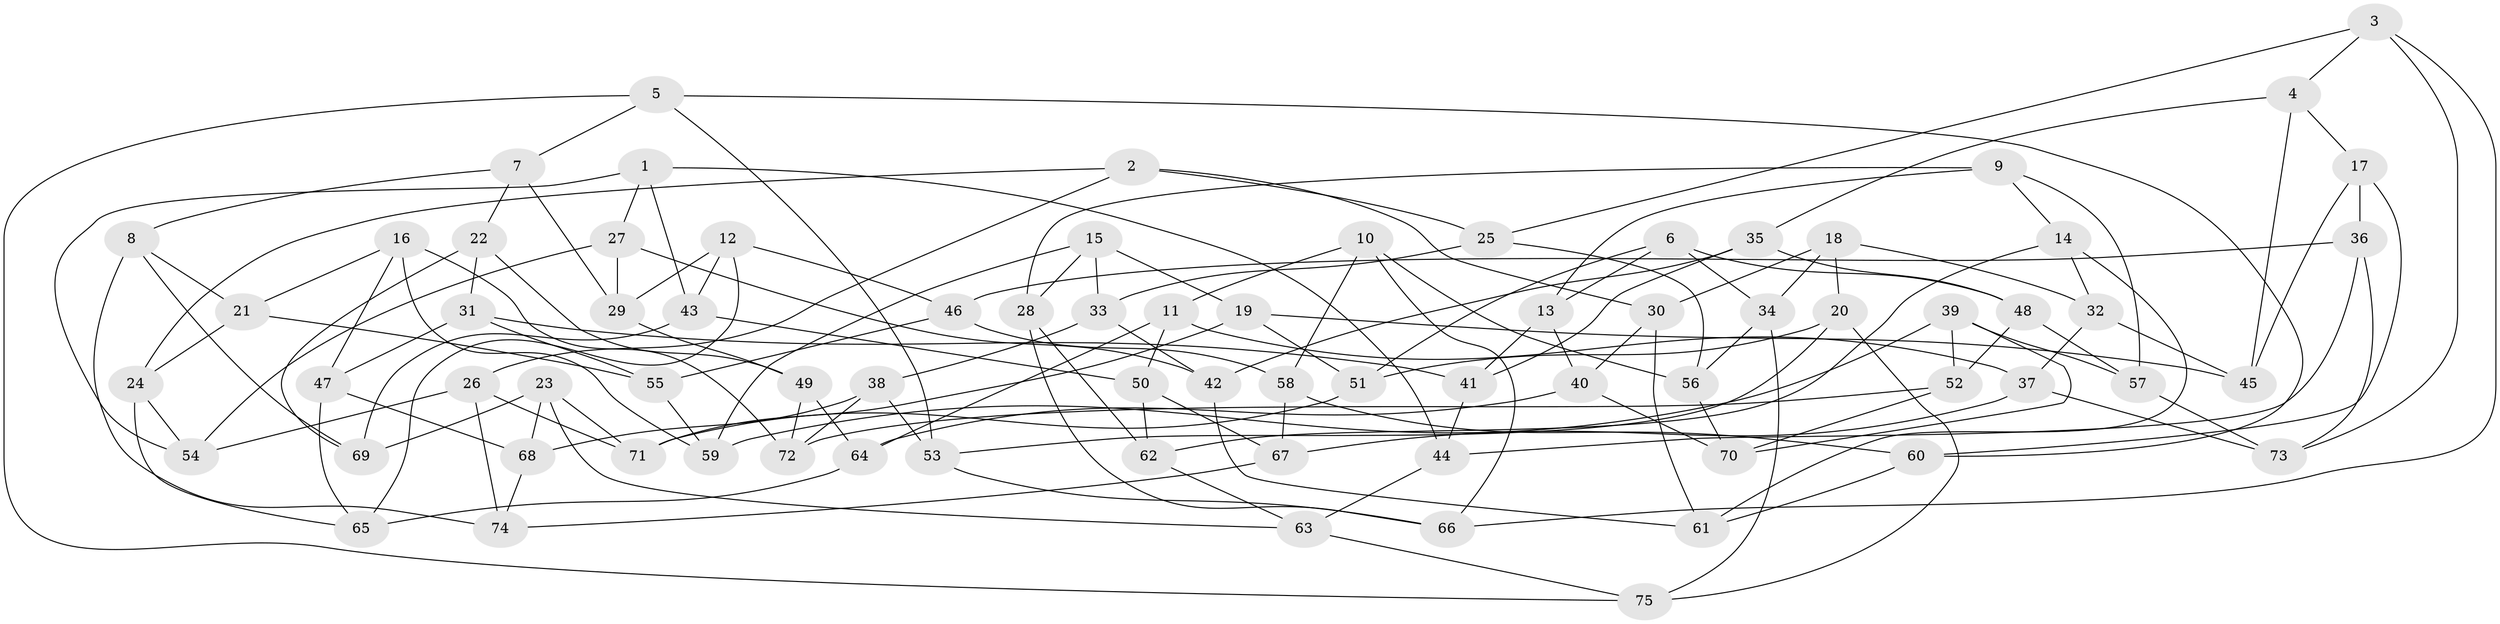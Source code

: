 // Generated by graph-tools (version 1.1) at 2025/37/03/09/25 02:37:52]
// undirected, 75 vertices, 150 edges
graph export_dot {
graph [start="1"]
  node [color=gray90,style=filled];
  1;
  2;
  3;
  4;
  5;
  6;
  7;
  8;
  9;
  10;
  11;
  12;
  13;
  14;
  15;
  16;
  17;
  18;
  19;
  20;
  21;
  22;
  23;
  24;
  25;
  26;
  27;
  28;
  29;
  30;
  31;
  32;
  33;
  34;
  35;
  36;
  37;
  38;
  39;
  40;
  41;
  42;
  43;
  44;
  45;
  46;
  47;
  48;
  49;
  50;
  51;
  52;
  53;
  54;
  55;
  56;
  57;
  58;
  59;
  60;
  61;
  62;
  63;
  64;
  65;
  66;
  67;
  68;
  69;
  70;
  71;
  72;
  73;
  74;
  75;
  1 -- 43;
  1 -- 27;
  1 -- 54;
  1 -- 44;
  2 -- 26;
  2 -- 24;
  2 -- 25;
  2 -- 30;
  3 -- 4;
  3 -- 66;
  3 -- 25;
  3 -- 73;
  4 -- 45;
  4 -- 35;
  4 -- 17;
  5 -- 60;
  5 -- 7;
  5 -- 53;
  5 -- 75;
  6 -- 13;
  6 -- 34;
  6 -- 48;
  6 -- 51;
  7 -- 29;
  7 -- 22;
  7 -- 8;
  8 -- 21;
  8 -- 69;
  8 -- 74;
  9 -- 28;
  9 -- 13;
  9 -- 57;
  9 -- 14;
  10 -- 56;
  10 -- 66;
  10 -- 11;
  10 -- 58;
  11 -- 50;
  11 -- 64;
  11 -- 37;
  12 -- 29;
  12 -- 46;
  12 -- 65;
  12 -- 43;
  13 -- 40;
  13 -- 41;
  14 -- 62;
  14 -- 32;
  14 -- 61;
  15 -- 28;
  15 -- 19;
  15 -- 59;
  15 -- 33;
  16 -- 21;
  16 -- 47;
  16 -- 72;
  16 -- 59;
  17 -- 45;
  17 -- 60;
  17 -- 36;
  18 -- 20;
  18 -- 30;
  18 -- 32;
  18 -- 34;
  19 -- 45;
  19 -- 71;
  19 -- 51;
  20 -- 53;
  20 -- 51;
  20 -- 75;
  21 -- 55;
  21 -- 24;
  22 -- 69;
  22 -- 49;
  22 -- 31;
  23 -- 68;
  23 -- 69;
  23 -- 71;
  23 -- 63;
  24 -- 54;
  24 -- 65;
  25 -- 56;
  25 -- 33;
  26 -- 54;
  26 -- 74;
  26 -- 71;
  27 -- 42;
  27 -- 54;
  27 -- 29;
  28 -- 62;
  28 -- 66;
  29 -- 49;
  30 -- 40;
  30 -- 61;
  31 -- 41;
  31 -- 47;
  31 -- 55;
  32 -- 37;
  32 -- 45;
  33 -- 38;
  33 -- 42;
  34 -- 56;
  34 -- 75;
  35 -- 41;
  35 -- 42;
  35 -- 48;
  36 -- 44;
  36 -- 73;
  36 -- 46;
  37 -- 73;
  37 -- 67;
  38 -- 53;
  38 -- 68;
  38 -- 72;
  39 -- 70;
  39 -- 59;
  39 -- 52;
  39 -- 57;
  40 -- 70;
  40 -- 64;
  41 -- 44;
  42 -- 61;
  43 -- 69;
  43 -- 50;
  44 -- 63;
  46 -- 58;
  46 -- 55;
  47 -- 65;
  47 -- 68;
  48 -- 57;
  48 -- 52;
  49 -- 72;
  49 -- 64;
  50 -- 67;
  50 -- 62;
  51 -- 71;
  52 -- 70;
  52 -- 72;
  53 -- 66;
  55 -- 59;
  56 -- 70;
  57 -- 73;
  58 -- 60;
  58 -- 67;
  60 -- 61;
  62 -- 63;
  63 -- 75;
  64 -- 65;
  67 -- 74;
  68 -- 74;
}
